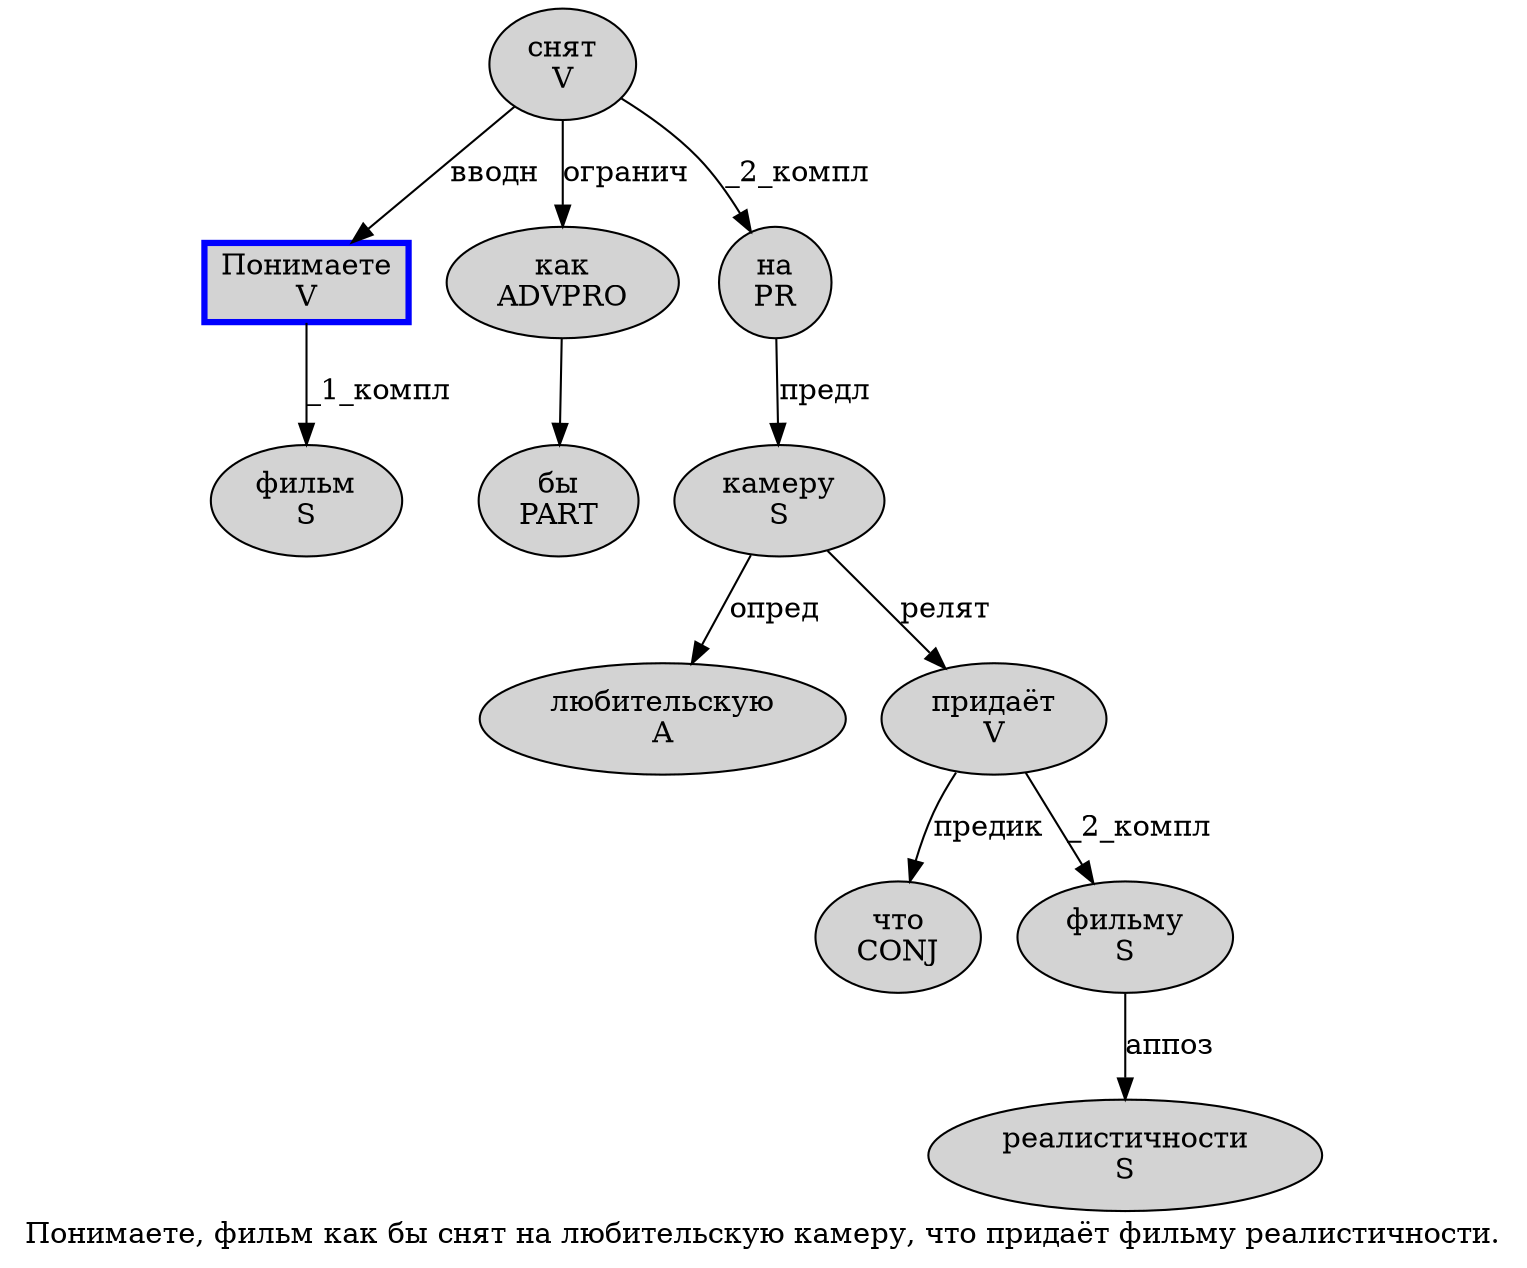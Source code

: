 digraph SENTENCE_1629 {
	graph [label="Понимаете, фильм как бы снят на любительскую камеру, что придаёт фильму реалистичности."]
	node [style=filled]
		0 [label="Понимаете
V" color=blue fillcolor=lightgray penwidth=3 shape=box]
		2 [label="фильм
S" color="" fillcolor=lightgray penwidth=1 shape=ellipse]
		3 [label="как
ADVPRO" color="" fillcolor=lightgray penwidth=1 shape=ellipse]
		4 [label="бы
PART" color="" fillcolor=lightgray penwidth=1 shape=ellipse]
		5 [label="снят
V" color="" fillcolor=lightgray penwidth=1 shape=ellipse]
		6 [label="на
PR" color="" fillcolor=lightgray penwidth=1 shape=ellipse]
		7 [label="любительскую
A" color="" fillcolor=lightgray penwidth=1 shape=ellipse]
		8 [label="камеру
S" color="" fillcolor=lightgray penwidth=1 shape=ellipse]
		10 [label="что
CONJ" color="" fillcolor=lightgray penwidth=1 shape=ellipse]
		11 [label="придаёт
V" color="" fillcolor=lightgray penwidth=1 shape=ellipse]
		12 [label="фильму
S" color="" fillcolor=lightgray penwidth=1 shape=ellipse]
		13 [label="реалистичности
S" color="" fillcolor=lightgray penwidth=1 shape=ellipse]
			8 -> 7 [label="опред"]
			8 -> 11 [label="релят"]
			11 -> 10 [label="предик"]
			11 -> 12 [label="_2_компл"]
			0 -> 2 [label="_1_компл"]
			6 -> 8 [label="предл"]
			5 -> 0 [label="вводн"]
			5 -> 3 [label="огранич"]
			5 -> 6 [label="_2_компл"]
			12 -> 13 [label="аппоз"]
			3 -> 4
}